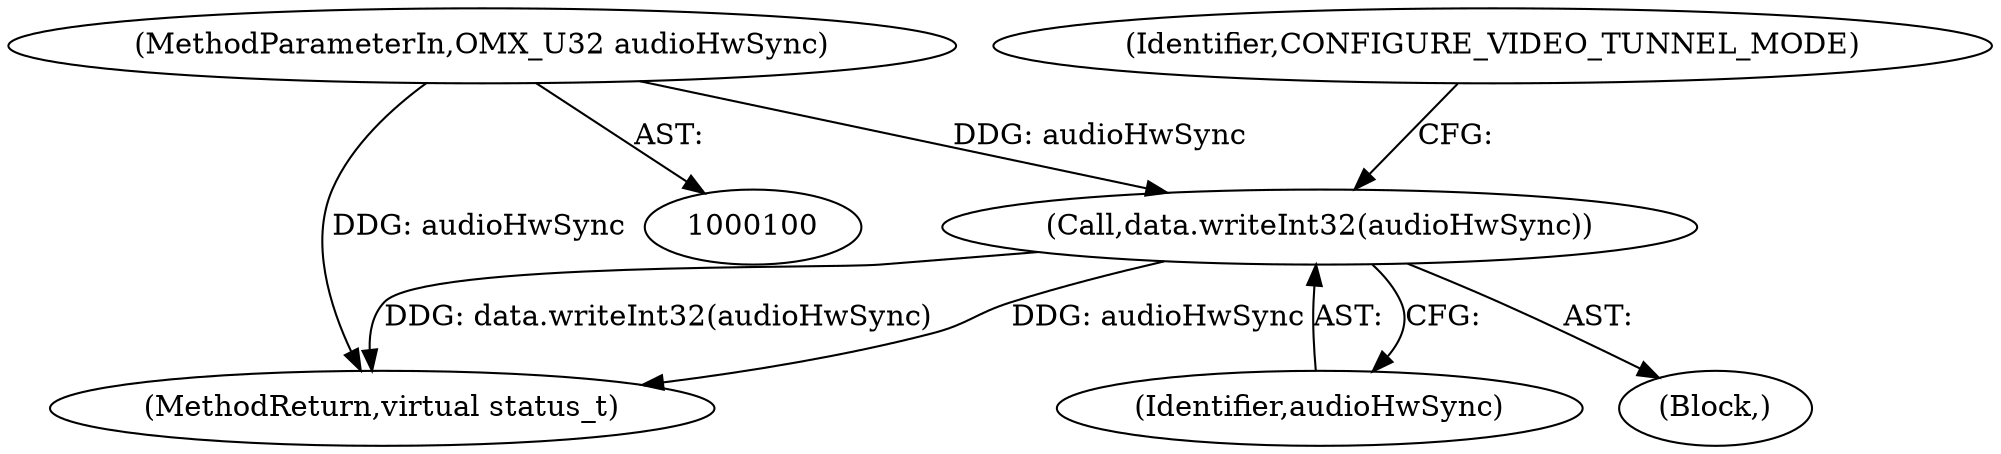digraph "0_Android_25be9ac20db51044e1b09ca67906355e4f328d48@API" {
"1000121" [label="(Call,data.writeInt32(audioHwSync))"];
"1000104" [label="(MethodParameterIn,OMX_U32 audioHwSync)"];
"1000122" [label="(Identifier,audioHwSync)"];
"1000121" [label="(Call,data.writeInt32(audioHwSync))"];
"1000104" [label="(MethodParameterIn,OMX_U32 audioHwSync)"];
"1000124" [label="(Identifier,CONFIGURE_VIDEO_TUNNEL_MODE)"];
"1000147" [label="(MethodReturn,virtual status_t)"];
"1000106" [label="(Block,)"];
"1000121" -> "1000106"  [label="AST: "];
"1000121" -> "1000122"  [label="CFG: "];
"1000122" -> "1000121"  [label="AST: "];
"1000124" -> "1000121"  [label="CFG: "];
"1000121" -> "1000147"  [label="DDG: data.writeInt32(audioHwSync)"];
"1000121" -> "1000147"  [label="DDG: audioHwSync"];
"1000104" -> "1000121"  [label="DDG: audioHwSync"];
"1000104" -> "1000100"  [label="AST: "];
"1000104" -> "1000147"  [label="DDG: audioHwSync"];
}
